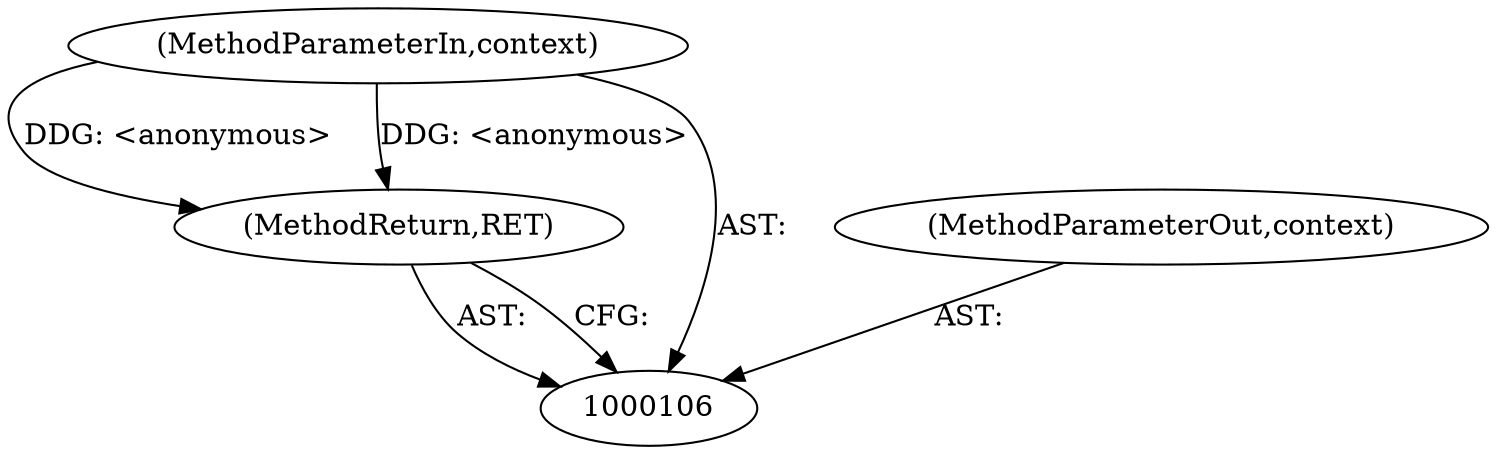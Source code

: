 digraph "0_krb5_82dc33da50338ac84c7b4102dc6513d897d0506a_0" {
"1000109" [label="(MethodReturn,RET)"];
"1000107" [label="(MethodParameterIn,context)"];
"1000128" [label="(MethodParameterOut,context)"];
"1000109" -> "1000106"  [label="AST: "];
"1000109" -> "1000106"  [label="CFG: "];
"1000107" -> "1000109"  [label="DDG: <anonymous>"];
"1000107" -> "1000106"  [label="AST: "];
"1000107" -> "1000109"  [label="DDG: <anonymous>"];
"1000128" -> "1000106"  [label="AST: "];
}

